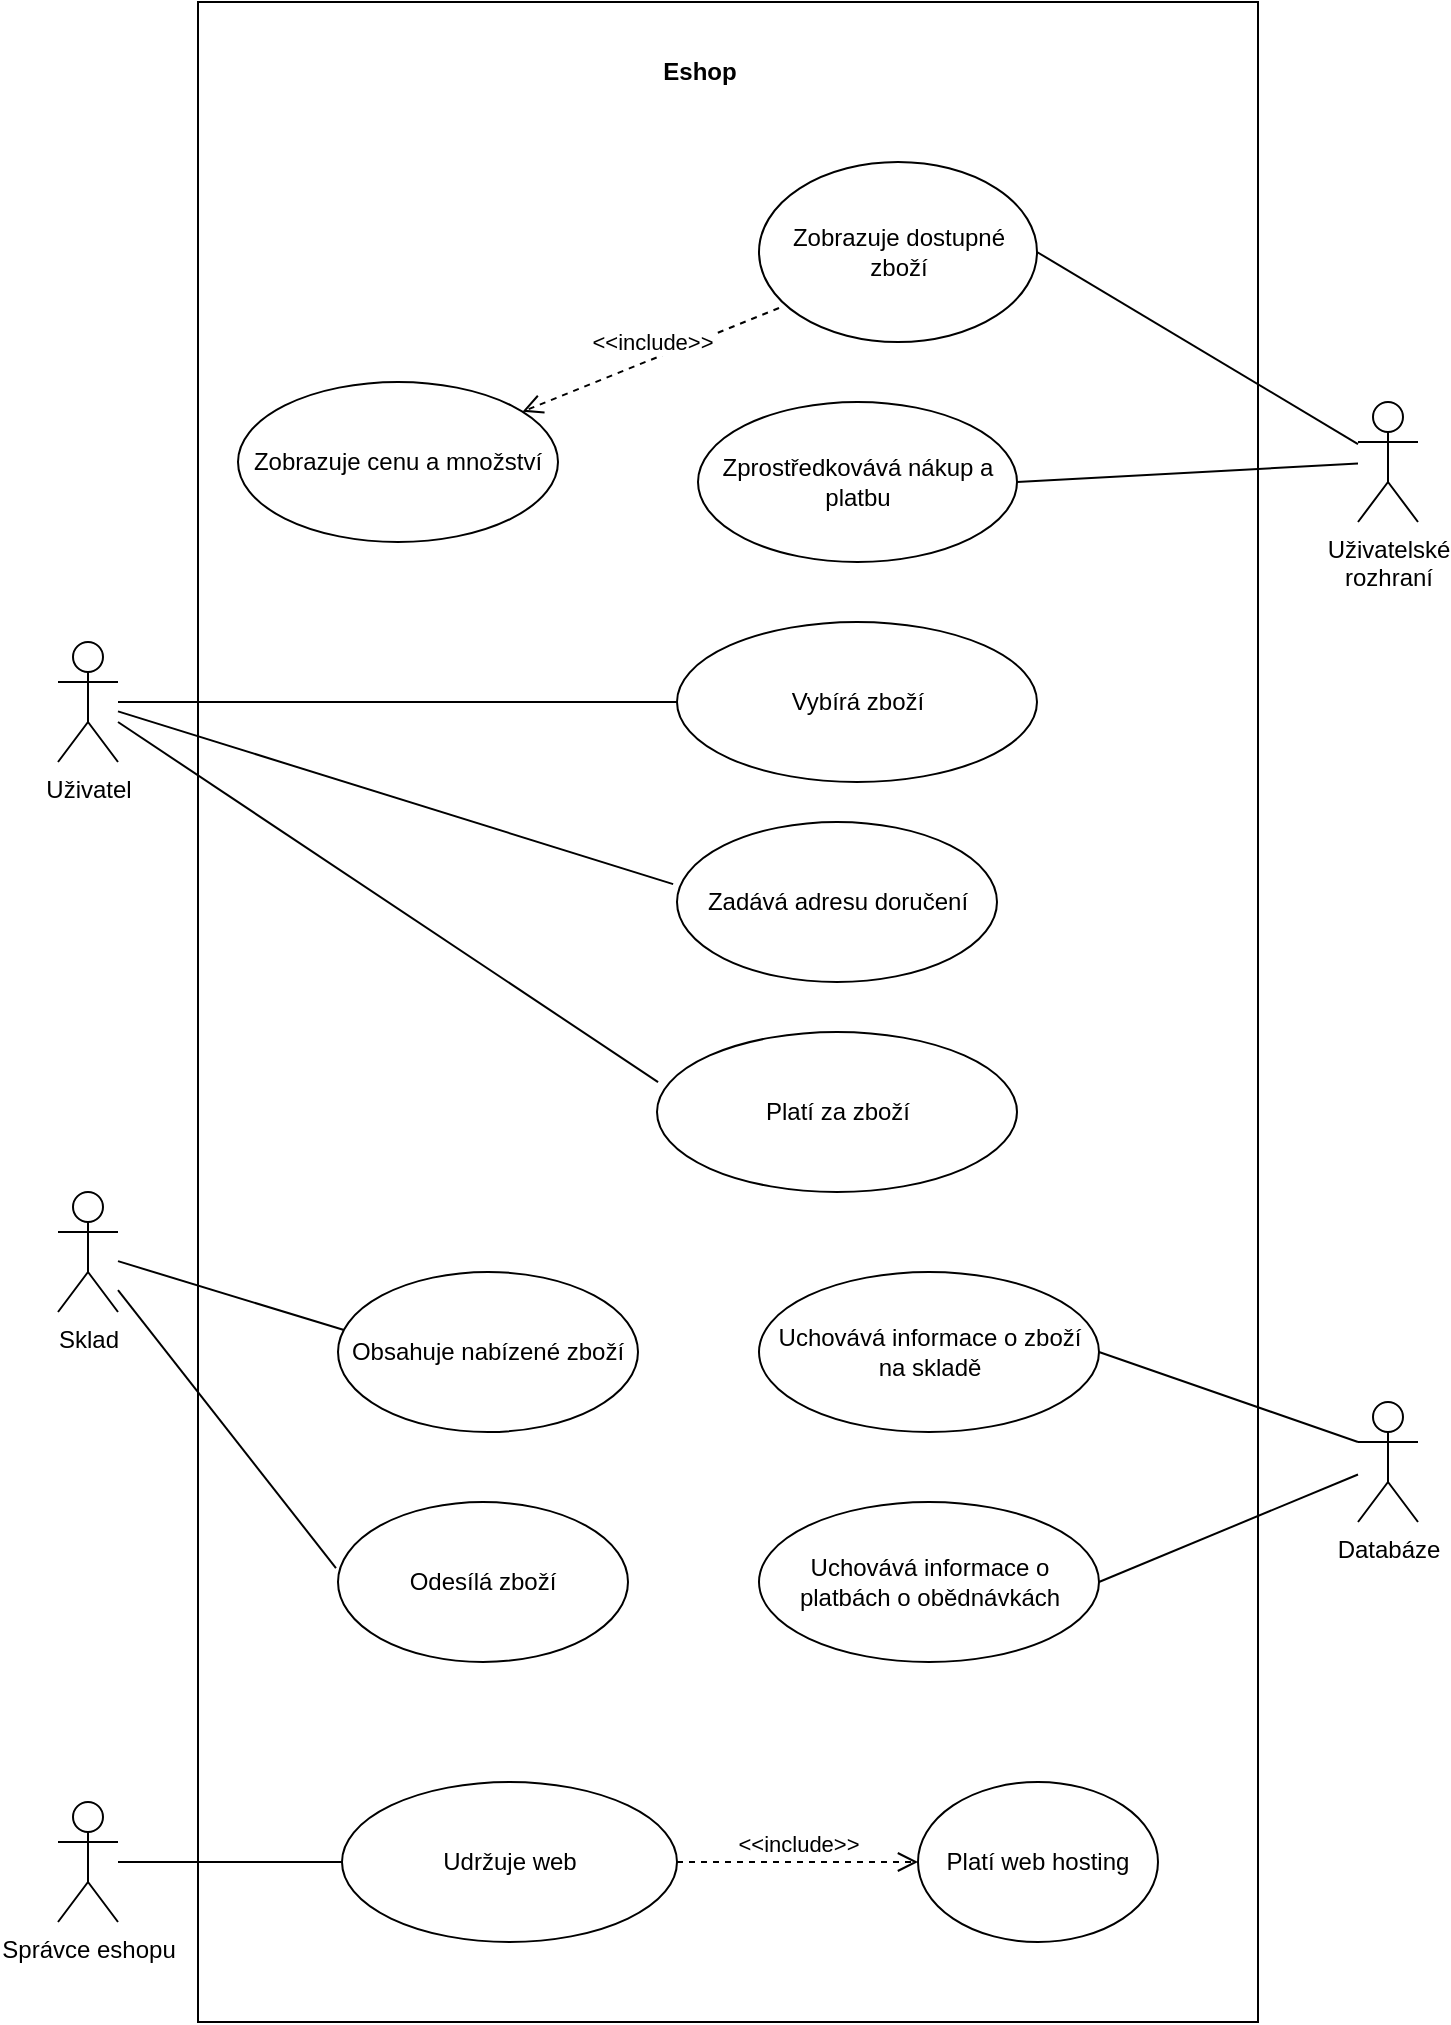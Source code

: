 <mxfile version="20.3.3" type="github">
  <diagram id="QtzbmXPJFVnT6pqp9JkW" name="Page-1">
    <mxGraphModel dx="2889" dy="2266" grid="1" gridSize="10" guides="1" tooltips="1" connect="1" arrows="1" fold="1" page="1" pageScale="1" pageWidth="827" pageHeight="1169" math="0" shadow="0">
      <root>
        <mxCell id="0" />
        <mxCell id="1" parent="0" />
        <mxCell id="-v57nNJkEWmGI66YnKV1-1" value="Uživatel&lt;br&gt;" style="shape=umlActor;verticalLabelPosition=bottom;verticalAlign=top;html=1;" parent="1" vertex="1">
          <mxGeometry x="-40" y="270" width="30" height="60" as="geometry" />
        </mxCell>
        <mxCell id="-v57nNJkEWmGI66YnKV1-2" value="Zobrazuje dostupné zboží" style="ellipse;whiteSpace=wrap;html=1;" parent="1" vertex="1">
          <mxGeometry x="310.5" y="30" width="139" height="90" as="geometry" />
        </mxCell>
        <mxCell id="-v57nNJkEWmGI66YnKV1-3" value="Uživatelské&lt;br&gt;rozhraní" style="shape=umlActor;verticalLabelPosition=bottom;verticalAlign=top;html=1;" parent="1" vertex="1">
          <mxGeometry x="610" y="150" width="30" height="60" as="geometry" />
        </mxCell>
        <mxCell id="-v57nNJkEWmGI66YnKV1-8" value="Databáze" style="shape=umlActor;verticalLabelPosition=bottom;verticalAlign=top;html=1;outlineConnect=0;" parent="1" vertex="1">
          <mxGeometry x="610" y="650" width="30" height="60" as="geometry" />
        </mxCell>
        <mxCell id="-v57nNJkEWmGI66YnKV1-9" value="" style="endArrow=none;html=1;rounded=0;exitX=1;exitY=0.5;exitDx=0;exitDy=0;" parent="1" source="-v57nNJkEWmGI66YnKV1-2" target="-v57nNJkEWmGI66YnKV1-3" edge="1">
          <mxGeometry width="50" height="50" relative="1" as="geometry">
            <mxPoint x="390" y="510" as="sourcePoint" />
            <mxPoint x="440" y="460" as="targetPoint" />
          </mxGeometry>
        </mxCell>
        <mxCell id="-v57nNJkEWmGI66YnKV1-10" value="Zobrazuje cenu a množství" style="ellipse;whiteSpace=wrap;html=1;" parent="1" vertex="1">
          <mxGeometry x="50" y="140" width="160" height="80" as="geometry" />
        </mxCell>
        <mxCell id="-v57nNJkEWmGI66YnKV1-13" value="Vybírá zboží" style="ellipse;whiteSpace=wrap;html=1;" parent="1" vertex="1">
          <mxGeometry x="269.5" y="260" width="180" height="80" as="geometry" />
        </mxCell>
        <mxCell id="-v57nNJkEWmGI66YnKV1-14" value="Zadává adresu doručení" style="ellipse;whiteSpace=wrap;html=1;" parent="1" vertex="1">
          <mxGeometry x="269.5" y="360" width="160" height="80" as="geometry" />
        </mxCell>
        <mxCell id="-v57nNJkEWmGI66YnKV1-15" value="Platí za zboží" style="ellipse;whiteSpace=wrap;html=1;" parent="1" vertex="1">
          <mxGeometry x="259.5" y="465" width="180" height="80" as="geometry" />
        </mxCell>
        <mxCell id="-v57nNJkEWmGI66YnKV1-16" value="" style="endArrow=none;html=1;rounded=0;" parent="1" source="-v57nNJkEWmGI66YnKV1-13" target="-v57nNJkEWmGI66YnKV1-1" edge="1">
          <mxGeometry width="50" height="50" relative="1" as="geometry">
            <mxPoint x="390" y="500" as="sourcePoint" />
            <mxPoint x="440" y="450" as="targetPoint" />
          </mxGeometry>
        </mxCell>
        <mxCell id="-v57nNJkEWmGI66YnKV1-17" value="" style="endArrow=none;html=1;rounded=0;entryX=-0.012;entryY=0.388;entryDx=0;entryDy=0;entryPerimeter=0;" parent="1" source="-v57nNJkEWmGI66YnKV1-1" target="-v57nNJkEWmGI66YnKV1-14" edge="1">
          <mxGeometry width="50" height="50" relative="1" as="geometry">
            <mxPoint x="160" y="190" as="sourcePoint" />
            <mxPoint x="440" y="450" as="targetPoint" />
          </mxGeometry>
        </mxCell>
        <mxCell id="-v57nNJkEWmGI66YnKV1-18" value="" style="endArrow=none;html=1;rounded=0;entryX=0.003;entryY=0.313;entryDx=0;entryDy=0;entryPerimeter=0;" parent="1" source="-v57nNJkEWmGI66YnKV1-1" target="-v57nNJkEWmGI66YnKV1-15" edge="1">
          <mxGeometry width="50" height="50" relative="1" as="geometry">
            <mxPoint x="130" y="230" as="sourcePoint" />
            <mxPoint x="440" y="450" as="targetPoint" />
          </mxGeometry>
        </mxCell>
        <mxCell id="-v57nNJkEWmGI66YnKV1-19" value="Uchovává informace o zboží na skladě" style="ellipse;whiteSpace=wrap;html=1;" parent="1" vertex="1">
          <mxGeometry x="310.5" y="585" width="170" height="80" as="geometry" />
        </mxCell>
        <mxCell id="-v57nNJkEWmGI66YnKV1-20" value="Sklad" style="shape=umlActor;verticalLabelPosition=bottom;verticalAlign=top;html=1;outlineConnect=0;" parent="1" vertex="1">
          <mxGeometry x="-40" y="545" width="30" height="60" as="geometry" />
        </mxCell>
        <mxCell id="-v57nNJkEWmGI66YnKV1-25" value="Obsahuje nabízené zboží" style="ellipse;whiteSpace=wrap;html=1;" parent="1" vertex="1">
          <mxGeometry x="100" y="585" width="150" height="80" as="geometry" />
        </mxCell>
        <mxCell id="-v57nNJkEWmGI66YnKV1-26" value="" style="endArrow=none;html=1;rounded=0;entryX=1;entryY=0.5;entryDx=0;entryDy=0;exitX=0;exitY=0.333;exitDx=0;exitDy=0;exitPerimeter=0;" parent="1" source="-v57nNJkEWmGI66YnKV1-8" target="-v57nNJkEWmGI66YnKV1-19" edge="1">
          <mxGeometry width="50" height="50" relative="1" as="geometry">
            <mxPoint x="390" y="500" as="sourcePoint" />
            <mxPoint x="440" y="450" as="targetPoint" />
          </mxGeometry>
        </mxCell>
        <mxCell id="-v57nNJkEWmGI66YnKV1-27" value="" style="endArrow=none;html=1;rounded=0;exitX=0.02;exitY=0.363;exitDx=0;exitDy=0;exitPerimeter=0;" parent="1" source="-v57nNJkEWmGI66YnKV1-25" target="-v57nNJkEWmGI66YnKV1-20" edge="1">
          <mxGeometry width="50" height="50" relative="1" as="geometry">
            <mxPoint x="390" y="500" as="sourcePoint" />
            <mxPoint x="440" y="450" as="targetPoint" />
          </mxGeometry>
        </mxCell>
        <mxCell id="-v57nNJkEWmGI66YnKV1-28" value="Odesílá zboží" style="ellipse;whiteSpace=wrap;html=1;" parent="1" vertex="1">
          <mxGeometry x="100" y="700" width="145" height="80" as="geometry" />
        </mxCell>
        <mxCell id="-v57nNJkEWmGI66YnKV1-30" value="&amp;lt;&amp;lt;include&amp;gt;&amp;gt;" style="html=1;verticalAlign=bottom;endArrow=open;dashed=1;endSize=8;rounded=0;exitX=0.072;exitY=0.811;exitDx=0;exitDy=0;exitPerimeter=0;" parent="1" source="-v57nNJkEWmGI66YnKV1-2" target="-v57nNJkEWmGI66YnKV1-10" edge="1">
          <mxGeometry relative="1" as="geometry">
            <mxPoint x="450" y="470" as="sourcePoint" />
            <mxPoint x="370" y="470" as="targetPoint" />
          </mxGeometry>
        </mxCell>
        <mxCell id="-v57nNJkEWmGI66YnKV1-31" value="Zprostředkovává nákup a platbu" style="ellipse;whiteSpace=wrap;html=1;" parent="1" vertex="1">
          <mxGeometry x="280" y="150" width="159.5" height="80" as="geometry" />
        </mxCell>
        <mxCell id="-v57nNJkEWmGI66YnKV1-32" value="" style="endArrow=none;html=1;rounded=0;exitX=1;exitY=0.5;exitDx=0;exitDy=0;" parent="1" source="-v57nNJkEWmGI66YnKV1-31" target="-v57nNJkEWmGI66YnKV1-3" edge="1">
          <mxGeometry width="50" height="50" relative="1" as="geometry">
            <mxPoint x="390" y="490" as="sourcePoint" />
            <mxPoint x="440" y="440" as="targetPoint" />
          </mxGeometry>
        </mxCell>
        <mxCell id="-v57nNJkEWmGI66YnKV1-33" value="" style="endArrow=none;html=1;rounded=0;exitX=-0.007;exitY=0.413;exitDx=0;exitDy=0;exitPerimeter=0;" parent="1" source="-v57nNJkEWmGI66YnKV1-28" target="-v57nNJkEWmGI66YnKV1-20" edge="1">
          <mxGeometry width="50" height="50" relative="1" as="geometry">
            <mxPoint x="390" y="490" as="sourcePoint" />
            <mxPoint x="440" y="440" as="targetPoint" />
          </mxGeometry>
        </mxCell>
        <mxCell id="-v57nNJkEWmGI66YnKV1-34" value="Uchovává informace o platbách o obědnávkách" style="ellipse;whiteSpace=wrap;html=1;" parent="1" vertex="1">
          <mxGeometry x="310.5" y="700" width="170" height="80" as="geometry" />
        </mxCell>
        <mxCell id="-v57nNJkEWmGI66YnKV1-35" value="" style="endArrow=none;html=1;rounded=0;exitX=1;exitY=0.5;exitDx=0;exitDy=0;" parent="1" source="-v57nNJkEWmGI66YnKV1-34" target="-v57nNJkEWmGI66YnKV1-8" edge="1">
          <mxGeometry width="50" height="50" relative="1" as="geometry">
            <mxPoint x="390" y="590" as="sourcePoint" />
            <mxPoint x="440" y="540" as="targetPoint" />
          </mxGeometry>
        </mxCell>
        <mxCell id="-v57nNJkEWmGI66YnKV1-36" value="Správce eshopu" style="shape=umlActor;verticalLabelPosition=bottom;verticalAlign=top;html=1;outlineConnect=0;" parent="1" vertex="1">
          <mxGeometry x="-40" y="850" width="30" height="60" as="geometry" />
        </mxCell>
        <mxCell id="-v57nNJkEWmGI66YnKV1-42" value="Udržuje web" style="ellipse;whiteSpace=wrap;html=1;" parent="1" vertex="1">
          <mxGeometry x="102" y="840" width="167.5" height="80" as="geometry" />
        </mxCell>
        <mxCell id="-v57nNJkEWmGI66YnKV1-43" value="" style="endArrow=none;html=1;rounded=0;" parent="1" source="-v57nNJkEWmGI66YnKV1-42" target="-v57nNJkEWmGI66YnKV1-36" edge="1">
          <mxGeometry width="50" height="50" relative="1" as="geometry">
            <mxPoint x="390" y="690" as="sourcePoint" />
            <mxPoint x="440" y="640" as="targetPoint" />
          </mxGeometry>
        </mxCell>
        <mxCell id="-v57nNJkEWmGI66YnKV1-44" value="Platí web hosting" style="ellipse;whiteSpace=wrap;html=1;" parent="1" vertex="1">
          <mxGeometry x="390" y="840" width="120" height="80" as="geometry" />
        </mxCell>
        <mxCell id="-v57nNJkEWmGI66YnKV1-45" value="&amp;lt;&amp;lt;include&amp;gt;&amp;gt;" style="html=1;verticalAlign=bottom;endArrow=open;dashed=1;endSize=8;rounded=0;exitX=1;exitY=0.5;exitDx=0;exitDy=0;entryX=0;entryY=0.5;entryDx=0;entryDy=0;" parent="1" source="-v57nNJkEWmGI66YnKV1-42" target="-v57nNJkEWmGI66YnKV1-44" edge="1">
          <mxGeometry relative="1" as="geometry">
            <mxPoint x="423.678" y="950" as="sourcePoint" />
            <mxPoint x="295.319" y="1001.823" as="targetPoint" />
          </mxGeometry>
        </mxCell>
        <mxCell id="2o09ixtObZ4BVMUSsGmF-1" value="" style="rounded=0;whiteSpace=wrap;html=1;fillColor=none;" vertex="1" parent="1">
          <mxGeometry x="30" y="-50" width="530" height="1010" as="geometry" />
        </mxCell>
        <mxCell id="2o09ixtObZ4BVMUSsGmF-2" value="&lt;b&gt;Eshop&lt;/b&gt;" style="text;html=1;strokeColor=none;fillColor=none;align=center;verticalAlign=middle;whiteSpace=wrap;rounded=0;" vertex="1" parent="1">
          <mxGeometry x="250.5" y="-30" width="60" height="30" as="geometry" />
        </mxCell>
      </root>
    </mxGraphModel>
  </diagram>
</mxfile>
